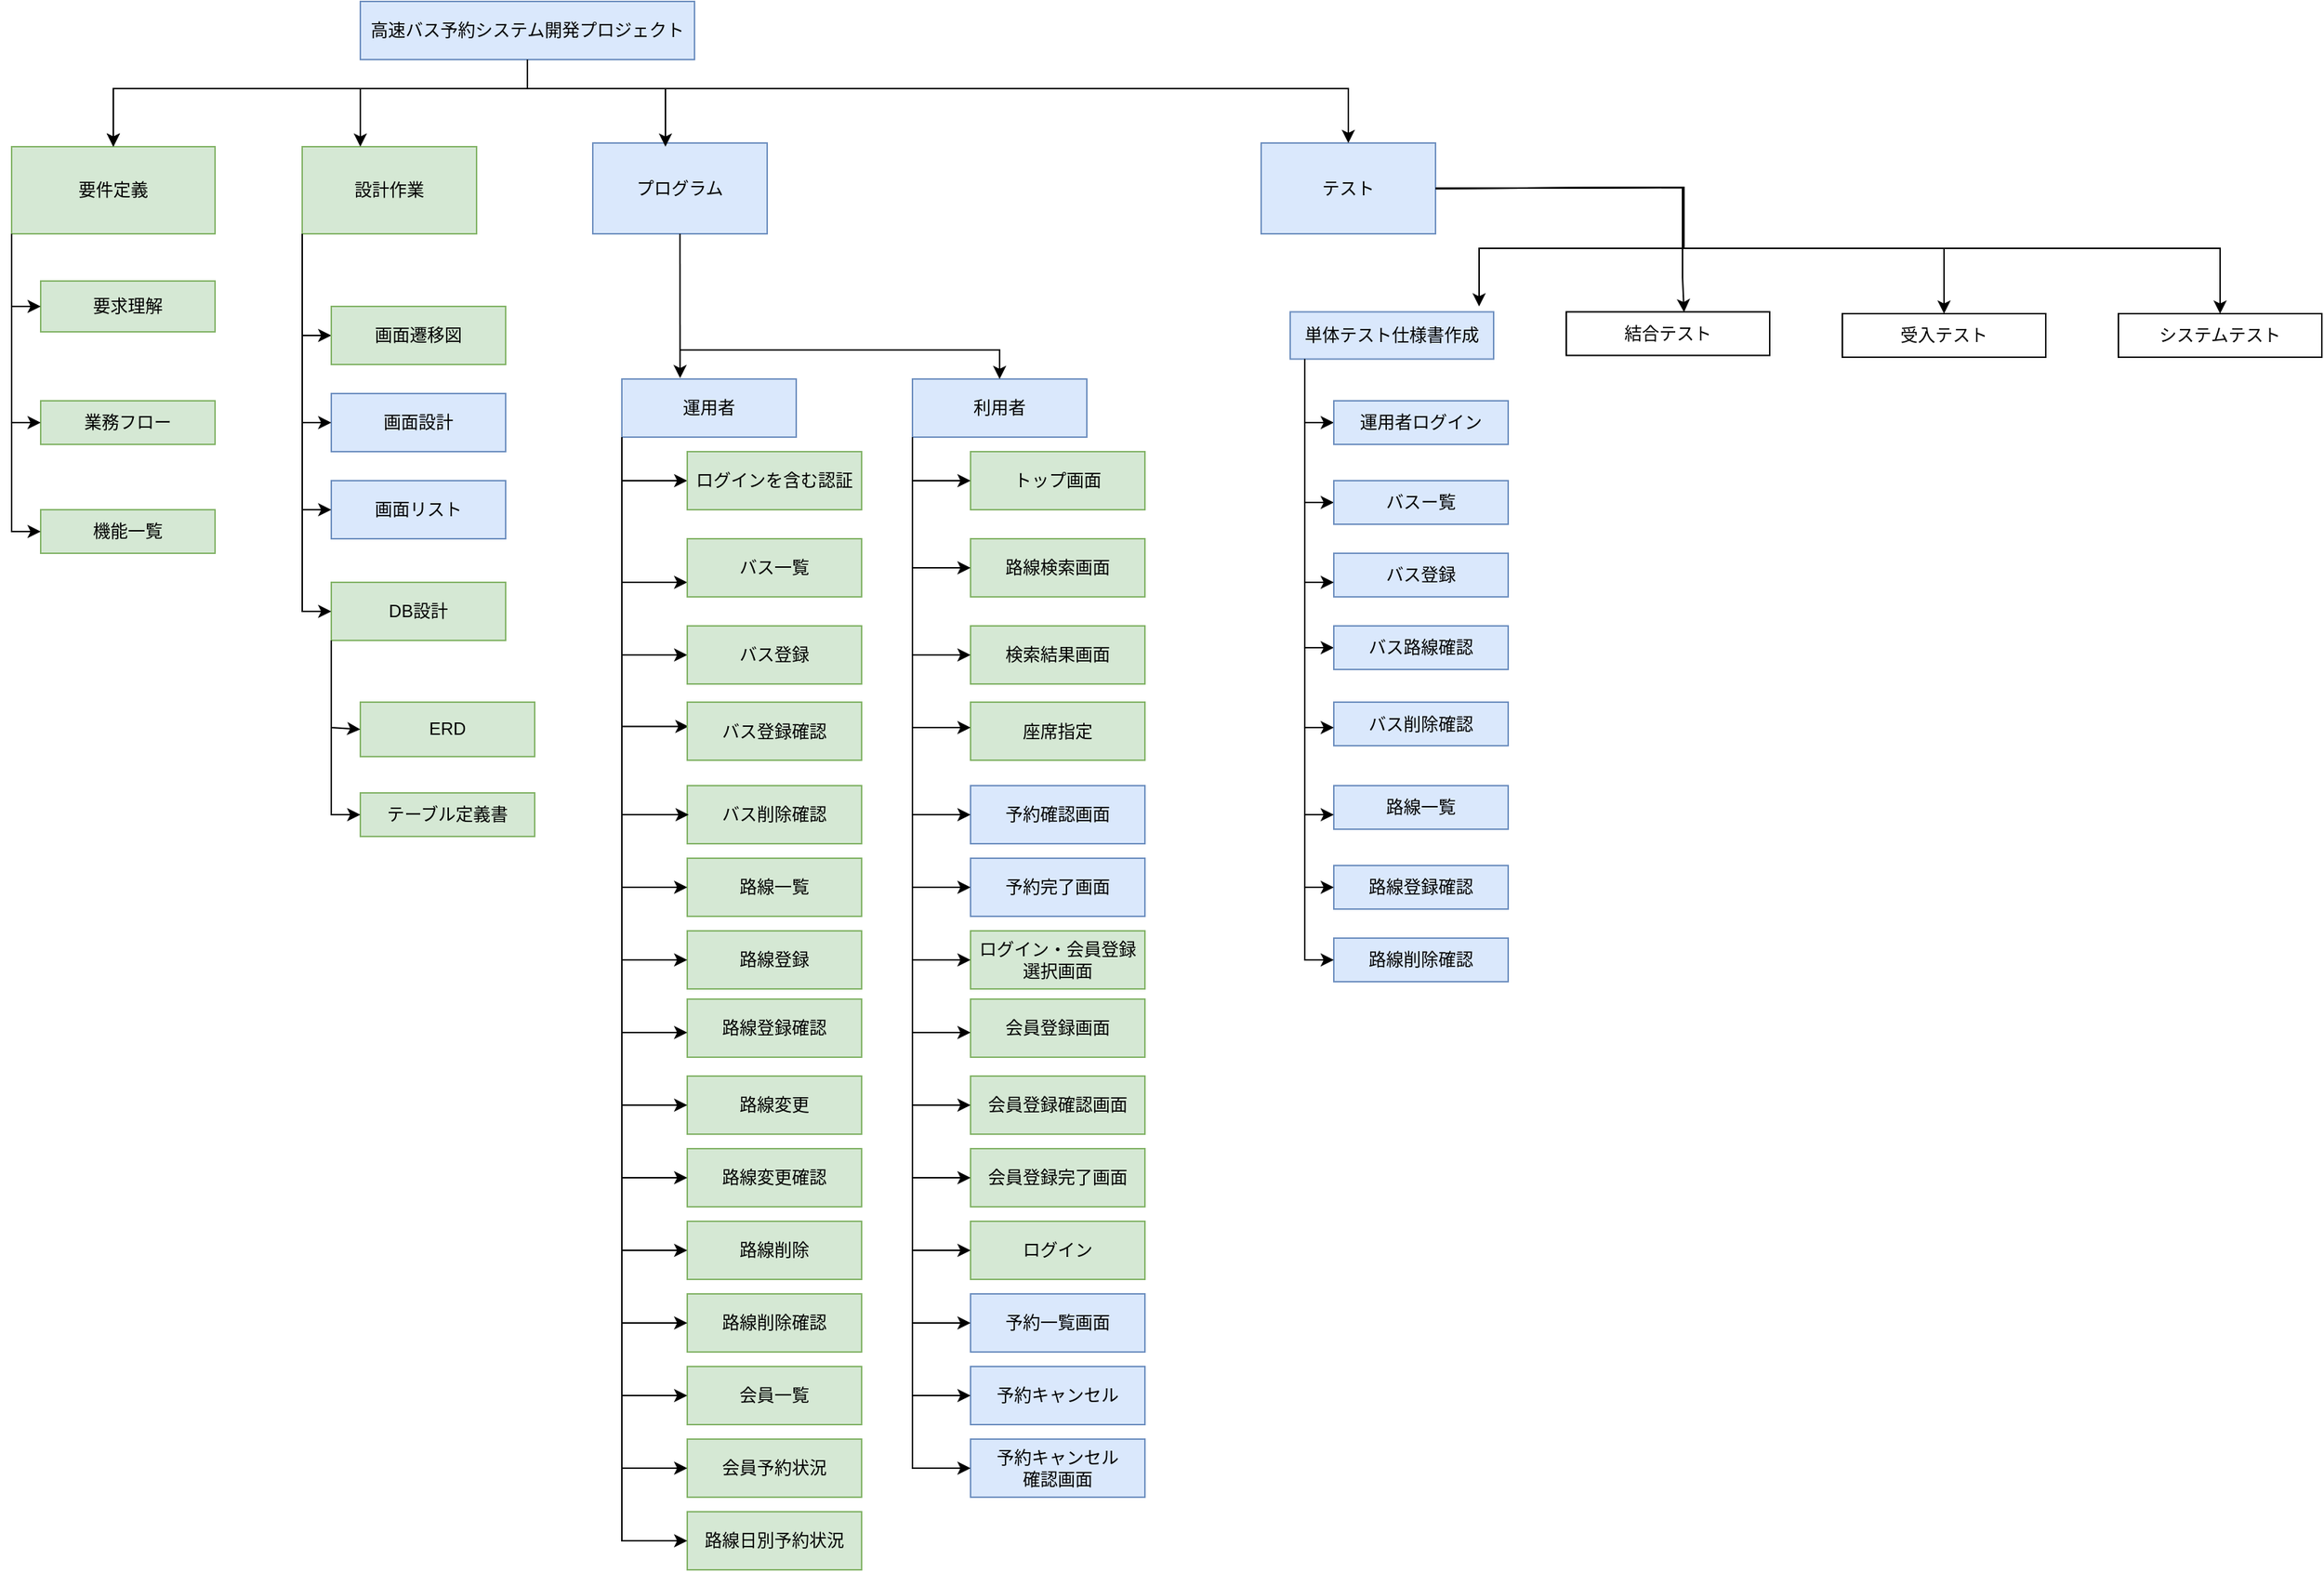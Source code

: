 <mxfile version="20.3.0" type="device"><diagram id="prtHgNgQTEPvFCAcTncT" name="Page-1"><mxGraphModel dx="1018" dy="708" grid="1" gridSize="10" guides="1" tooltips="1" connect="1" arrows="1" fold="1" page="1" pageScale="1" pageWidth="1169" pageHeight="1654" math="0" shadow="0"><root><mxCell id="0"/><mxCell id="1" parent="0"/><mxCell id="2YZ6IijjVbYAgXZymC9r-2" value="高速バス予約システム開発プロジェクト" style="rounded=0;whiteSpace=wrap;html=1;fillColor=#dae8fc;strokeColor=#6c8ebf;" parent="1" vertex="1"><mxGeometry x="300" y="140" width="230" height="40" as="geometry"/></mxCell><mxCell id="2YZ6IijjVbYAgXZymC9r-4" value="要件定義&lt;br&gt;" style="rounded=0;whiteSpace=wrap;html=1;fillColor=#d5e8d4;strokeColor=#82b366;" parent="1" vertex="1"><mxGeometry x="60" y="240" width="140" height="60" as="geometry"/></mxCell><mxCell id="PONjKPKT1WQ02OCwqunE-102" style="edgeStyle=orthogonalEdgeStyle;rounded=0;orthogonalLoop=1;jettySize=auto;html=1;exitX=0;exitY=1;exitDx=0;exitDy=0;entryX=0;entryY=0.5;entryDx=0;entryDy=0;" parent="1" source="2YZ6IijjVbYAgXZymC9r-5" target="OT1QdNYtgGuG-CiTb3LI-2" edge="1"><mxGeometry relative="1" as="geometry"><mxPoint x="259.857" y="370" as="targetPoint"/></mxGeometry></mxCell><mxCell id="2YZ6IijjVbYAgXZymC9r-5" value="設計作業" style="rounded=0;whiteSpace=wrap;html=1;fillColor=#d5e8d4;strokeColor=#82b366;" parent="1" vertex="1"><mxGeometry x="260" y="240" width="120" height="60" as="geometry"/></mxCell><mxCell id="2YZ6IijjVbYAgXZymC9r-6" value="テスト" style="rounded=0;whiteSpace=wrap;html=1;fillColor=#dae8fc;strokeColor=#6c8ebf;" parent="1" vertex="1"><mxGeometry x="920" y="237.5" width="120" height="62.5" as="geometry"/></mxCell><mxCell id="2YZ6IijjVbYAgXZymC9r-8" value="業務フロー" style="rounded=0;whiteSpace=wrap;html=1;fillColor=#d5e8d4;strokeColor=#82b366;" parent="1" vertex="1"><mxGeometry x="80" y="415" width="120" height="30" as="geometry"/></mxCell><mxCell id="2YZ6IijjVbYAgXZymC9r-9" value="機能一覧" style="rounded=0;whiteSpace=wrap;html=1;fillColor=#d5e8d4;strokeColor=#82b366;" parent="1" vertex="1"><mxGeometry x="80" y="490" width="120" height="30" as="geometry"/></mxCell><mxCell id="2YZ6IijjVbYAgXZymC9r-21" value="DB設計" style="rounded=0;whiteSpace=wrap;html=1;fillColor=#d5e8d4;strokeColor=#82b366;" parent="1" vertex="1"><mxGeometry x="280" y="540" width="120" height="40" as="geometry"/></mxCell><mxCell id="2YZ6IijjVbYAgXZymC9r-22" value="画面設計" style="rounded=0;whiteSpace=wrap;html=1;fillColor=#dae8fc;strokeColor=#6c8ebf;" parent="1" vertex="1"><mxGeometry x="280" y="410" width="120" height="40" as="geometry"/></mxCell><mxCell id="2YZ6IijjVbYAgXZymC9r-23" value="要求理解" style="rounded=0;whiteSpace=wrap;html=1;fillColor=#d5e8d4;strokeColor=#82b366;" parent="1" vertex="1"><mxGeometry x="80" y="332.5" width="120" height="35" as="geometry"/></mxCell><mxCell id="2YZ6IijjVbYAgXZymC9r-40" value="プログラム" style="rounded=0;whiteSpace=wrap;html=1;fillColor=#dae8fc;strokeColor=#6c8ebf;" parent="1" vertex="1"><mxGeometry x="460" y="237.5" width="120" height="62.5" as="geometry"/></mxCell><mxCell id="399WQl0dQXW_KDpSOLv3-3" value="" style="edgeStyle=orthogonalEdgeStyle;rounded=0;orthogonalLoop=1;jettySize=auto;html=1;entryX=0;entryY=0.5;entryDx=0;entryDy=0;" parent="1" source="2YZ6IijjVbYAgXZymC9r-47" target="399WQl0dQXW_KDpSOLv3-2" edge="1"><mxGeometry relative="1" as="geometry"><Array as="points"><mxPoint x="950" y="430"/></Array></mxGeometry></mxCell><mxCell id="399WQl0dQXW_KDpSOLv3-6" value="" style="edgeStyle=orthogonalEdgeStyle;rounded=0;orthogonalLoop=1;jettySize=auto;html=1;" parent="1" source="2YZ6IijjVbYAgXZymC9r-47" target="399WQl0dQXW_KDpSOLv3-5" edge="1"><mxGeometry relative="1" as="geometry"><Array as="points"><mxPoint x="950" y="485"/></Array></mxGeometry></mxCell><mxCell id="2YZ6IijjVbYAgXZymC9r-47" value="単体テスト仕様書作成" style="rounded=0;whiteSpace=wrap;html=1;fillColor=#dae8fc;strokeColor=#6c8ebf;" parent="1" vertex="1"><mxGeometry x="940" y="353.75" width="140" height="32.5" as="geometry"/></mxCell><mxCell id="2YZ6IijjVbYAgXZymC9r-57" value="システムテスト" style="rounded=0;whiteSpace=wrap;html=1;" parent="1" vertex="1"><mxGeometry x="1510" y="355" width="140" height="30" as="geometry"/></mxCell><mxCell id="2YZ6IijjVbYAgXZymC9r-64" value="受入テスト" style="rounded=0;whiteSpace=wrap;html=1;" parent="1" vertex="1"><mxGeometry x="1320" y="355" width="140" height="30" as="geometry"/></mxCell><mxCell id="OT1QdNYtgGuG-CiTb3LI-2" value="画面遷移図" style="rounded=0;whiteSpace=wrap;html=1;fillColor=#d5e8d4;strokeColor=#82b366;" parent="1" vertex="1"><mxGeometry x="280" y="350" width="120" height="40" as="geometry"/></mxCell><mxCell id="OT1QdNYtgGuG-CiTb3LI-13" value="ERD" style="rounded=0;whiteSpace=wrap;html=1;fillColor=#d5e8d4;strokeColor=#82b366;" parent="1" vertex="1"><mxGeometry x="300" y="622.5" width="120" height="37.5" as="geometry"/></mxCell><mxCell id="OT1QdNYtgGuG-CiTb3LI-14" value="テーブル定義書" style="rounded=0;whiteSpace=wrap;html=1;fillColor=#d5e8d4;strokeColor=#82b366;" parent="1" vertex="1"><mxGeometry x="300" y="685" width="120" height="30" as="geometry"/></mxCell><mxCell id="OT1QdNYtgGuG-CiTb3LI-31" value="結合テスト" style="rounded=0;whiteSpace=wrap;html=1;" parent="1" vertex="1"><mxGeometry x="1130" y="353.75" width="140" height="30" as="geometry"/></mxCell><mxCell id="UErRIo9fSoqFas0aDZZx-2" value="画面リスト" style="rounded=0;whiteSpace=wrap;html=1;fillColor=#dae8fc;strokeColor=#6c8ebf;" parent="1" vertex="1"><mxGeometry x="280" y="470" width="120" height="40" as="geometry"/></mxCell><mxCell id="PONjKPKT1WQ02OCwqunE-5" style="edgeStyle=orthogonalEdgeStyle;rounded=0;orthogonalLoop=1;jettySize=auto;html=1;exitX=0;exitY=1;exitDx=0;exitDy=0;entryX=0;entryY=0.5;entryDx=0;entryDy=0;" parent="1" source="UErRIo9fSoqFas0aDZZx-5" target="PONjKPKT1WQ02OCwqunE-1" edge="1"><mxGeometry relative="1" as="geometry"><mxPoint x="480" y="470" as="targetPoint"/><Array as="points"><mxPoint x="480" y="470"/></Array></mxGeometry></mxCell><mxCell id="PONjKPKT1WQ02OCwqunE-7" style="edgeStyle=orthogonalEdgeStyle;rounded=0;orthogonalLoop=1;jettySize=auto;html=1;exitX=0;exitY=1;exitDx=0;exitDy=0;entryX=0;entryY=0.75;entryDx=0;entryDy=0;" parent="1" source="UErRIo9fSoqFas0aDZZx-5" target="PONjKPKT1WQ02OCwqunE-4" edge="1"><mxGeometry relative="1" as="geometry"><mxPoint x="500" y="540" as="targetPoint"/><Array as="points"><mxPoint x="480" y="540"/><mxPoint x="520" y="540"/></Array></mxGeometry></mxCell><mxCell id="PONjKPKT1WQ02OCwqunE-18" style="edgeStyle=orthogonalEdgeStyle;rounded=0;orthogonalLoop=1;jettySize=auto;html=1;exitX=0;exitY=1;exitDx=0;exitDy=0;entryX=0;entryY=0.5;entryDx=0;entryDy=0;" parent="1" source="UErRIo9fSoqFas0aDZZx-5" target="PONjKPKT1WQ02OCwqunE-10" edge="1"><mxGeometry relative="1" as="geometry"><mxPoint x="520" y="590" as="targetPoint"/><Array as="points"><mxPoint x="480" y="590"/></Array></mxGeometry></mxCell><mxCell id="PONjKPKT1WQ02OCwqunE-19" style="edgeStyle=orthogonalEdgeStyle;rounded=0;orthogonalLoop=1;jettySize=auto;html=1;exitX=0;exitY=1;exitDx=0;exitDy=0;entryX=0.007;entryY=0.42;entryDx=0;entryDy=0;entryPerimeter=0;" parent="1" source="UErRIo9fSoqFas0aDZZx-5" target="PONjKPKT1WQ02OCwqunE-14" edge="1"><mxGeometry relative="1" as="geometry"><mxPoint x="520" y="640" as="targetPoint"/><Array as="points"><mxPoint x="480" y="639"/></Array></mxGeometry></mxCell><mxCell id="UErRIo9fSoqFas0aDZZx-5" value="運用者" style="rounded=0;whiteSpace=wrap;html=1;fillColor=#dae8fc;strokeColor=#6c8ebf;" parent="1" vertex="1"><mxGeometry x="480" y="400" width="120" height="40" as="geometry"/></mxCell><mxCell id="PONjKPKT1WQ02OCwqunE-1" value="ログインを含む認証" style="rounded=0;whiteSpace=wrap;html=1;fillColor=#d5e8d4;strokeColor=#82b366;" parent="1" vertex="1"><mxGeometry x="525" y="450" width="120" height="40" as="geometry"/></mxCell><mxCell id="PONjKPKT1WQ02OCwqunE-4" value="バス一覧" style="rounded=0;whiteSpace=wrap;html=1;fillColor=#d5e8d4;strokeColor=#82b366;" parent="1" vertex="1"><mxGeometry x="525" y="510" width="120" height="40" as="geometry"/></mxCell><mxCell id="PONjKPKT1WQ02OCwqunE-10" value="バス登録" style="rounded=0;whiteSpace=wrap;html=1;fillColor=#d5e8d4;strokeColor=#82b366;" parent="1" vertex="1"><mxGeometry x="525" y="570" width="120" height="40" as="geometry"/></mxCell><mxCell id="PONjKPKT1WQ02OCwqunE-14" value="バス登録確認" style="rounded=0;whiteSpace=wrap;html=1;fillColor=#d5e8d4;strokeColor=#82b366;" parent="1" vertex="1"><mxGeometry x="525" y="622.5" width="120" height="40" as="geometry"/></mxCell><mxCell id="PONjKPKT1WQ02OCwqunE-16" value="バス削除確認" style="rounded=0;whiteSpace=wrap;html=1;fillColor=#d5e8d4;strokeColor=#82b366;" parent="1" vertex="1"><mxGeometry x="525" y="680" width="120" height="40" as="geometry"/></mxCell><mxCell id="PONjKPKT1WQ02OCwqunE-17" value="路線一覧" style="rounded=0;whiteSpace=wrap;html=1;fillColor=#d5e8d4;strokeColor=#82b366;" parent="1" vertex="1"><mxGeometry x="525" y="730" width="120" height="40" as="geometry"/></mxCell><mxCell id="PONjKPKT1WQ02OCwqunE-21" value="路線登録" style="rounded=0;whiteSpace=wrap;html=1;fillColor=#d5e8d4;strokeColor=#82b366;" parent="1" vertex="1"><mxGeometry x="525" y="780" width="120" height="40" as="geometry"/></mxCell><mxCell id="PONjKPKT1WQ02OCwqunE-22" value="路線登録確認" style="rounded=0;whiteSpace=wrap;html=1;fillColor=#d5e8d4;strokeColor=#82b366;" parent="1" vertex="1"><mxGeometry x="525" y="827" width="120" height="40" as="geometry"/></mxCell><mxCell id="PONjKPKT1WQ02OCwqunE-23" value="路線変更" style="rounded=0;whiteSpace=wrap;html=1;fillColor=#d5e8d4;strokeColor=#82b366;" parent="1" vertex="1"><mxGeometry x="525" y="880" width="120" height="40" as="geometry"/></mxCell><mxCell id="PONjKPKT1WQ02OCwqunE-24" value="路線変更確認" style="rounded=0;whiteSpace=wrap;html=1;fillColor=#d5e8d4;strokeColor=#82b366;" parent="1" vertex="1"><mxGeometry x="525" y="930" width="120" height="40" as="geometry"/></mxCell><mxCell id="PONjKPKT1WQ02OCwqunE-25" value="路線削除" style="rounded=0;whiteSpace=wrap;html=1;fillColor=#d5e8d4;strokeColor=#82b366;" parent="1" vertex="1"><mxGeometry x="525" y="980" width="120" height="40" as="geometry"/></mxCell><mxCell id="PONjKPKT1WQ02OCwqunE-26" value="路線削除確認" style="rounded=0;whiteSpace=wrap;html=1;fillColor=#d5e8d4;strokeColor=#82b366;" parent="1" vertex="1"><mxGeometry x="525" y="1030" width="120" height="40" as="geometry"/></mxCell><mxCell id="PONjKPKT1WQ02OCwqunE-28" value="会員一覧" style="rounded=0;whiteSpace=wrap;html=1;fillColor=#d5e8d4;strokeColor=#82b366;" parent="1" vertex="1"><mxGeometry x="525" y="1080" width="120" height="40" as="geometry"/></mxCell><mxCell id="PONjKPKT1WQ02OCwqunE-29" value="会員予約状況" style="rounded=0;whiteSpace=wrap;html=1;fillColor=#d5e8d4;strokeColor=#82b366;" parent="1" vertex="1"><mxGeometry x="525" y="1130" width="120" height="40" as="geometry"/></mxCell><mxCell id="PONjKPKT1WQ02OCwqunE-30" value="路線日別予約状況" style="rounded=0;whiteSpace=wrap;html=1;fillColor=#d5e8d4;strokeColor=#82b366;" parent="1" vertex="1"><mxGeometry x="525" y="1180" width="120" height="40" as="geometry"/></mxCell><mxCell id="PONjKPKT1WQ02OCwqunE-33" style="edgeStyle=orthogonalEdgeStyle;rounded=0;orthogonalLoop=1;jettySize=auto;html=1;exitX=0;exitY=1;exitDx=0;exitDy=0;" parent="1" source="UErRIo9fSoqFas0aDZZx-5" edge="1"><mxGeometry relative="1" as="geometry"><mxPoint x="526" y="700" as="targetPoint"/><mxPoint x="480" y="435" as="sourcePoint"/><Array as="points"><mxPoint x="480" y="700"/><mxPoint x="526" y="700"/></Array></mxGeometry></mxCell><mxCell id="PONjKPKT1WQ02OCwqunE-34" style="edgeStyle=orthogonalEdgeStyle;rounded=0;orthogonalLoop=1;jettySize=auto;html=1;exitX=0;exitY=1;exitDx=0;exitDy=0;entryX=0;entryY=0.5;entryDx=0;entryDy=0;" parent="1" source="UErRIo9fSoqFas0aDZZx-5" target="PONjKPKT1WQ02OCwqunE-17" edge="1"><mxGeometry relative="1" as="geometry"><mxPoint x="520" y="750" as="targetPoint"/><mxPoint x="480" y="435" as="sourcePoint"/><Array as="points"><mxPoint x="480" y="750"/></Array></mxGeometry></mxCell><mxCell id="PONjKPKT1WQ02OCwqunE-35" style="edgeStyle=orthogonalEdgeStyle;rounded=0;orthogonalLoop=1;jettySize=auto;html=1;exitX=0;exitY=1;exitDx=0;exitDy=0;" parent="1" source="UErRIo9fSoqFas0aDZZx-5" edge="1"><mxGeometry relative="1" as="geometry"><mxPoint x="525" y="800" as="targetPoint"/><mxPoint x="480" y="435.0" as="sourcePoint"/><Array as="points"><mxPoint x="480" y="800"/><mxPoint x="525" y="800"/></Array></mxGeometry></mxCell><mxCell id="PONjKPKT1WQ02OCwqunE-36" style="edgeStyle=orthogonalEdgeStyle;rounded=0;orthogonalLoop=1;jettySize=auto;html=1;exitX=0;exitY=1;exitDx=0;exitDy=0;" parent="1" source="UErRIo9fSoqFas0aDZZx-5" edge="1"><mxGeometry relative="1" as="geometry"><mxPoint x="525" y="850" as="targetPoint"/><mxPoint x="480" y="435.0" as="sourcePoint"/><Array as="points"><mxPoint x="480" y="850"/><mxPoint x="525" y="850"/></Array></mxGeometry></mxCell><mxCell id="PONjKPKT1WQ02OCwqunE-37" style="edgeStyle=orthogonalEdgeStyle;rounded=0;orthogonalLoop=1;jettySize=auto;html=1;exitX=0;exitY=1;exitDx=0;exitDy=0;entryX=0;entryY=0.5;entryDx=0;entryDy=0;" parent="1" source="UErRIo9fSoqFas0aDZZx-5" target="PONjKPKT1WQ02OCwqunE-23" edge="1"><mxGeometry relative="1" as="geometry"><mxPoint x="525.0" y="850" as="targetPoint"/><mxPoint x="480" y="435.0" as="sourcePoint"/><Array as="points"><mxPoint x="480" y="900"/></Array></mxGeometry></mxCell><mxCell id="PONjKPKT1WQ02OCwqunE-38" style="edgeStyle=orthogonalEdgeStyle;rounded=0;orthogonalLoop=1;jettySize=auto;html=1;exitX=0;exitY=1;exitDx=0;exitDy=0;" parent="1" source="UErRIo9fSoqFas0aDZZx-5" edge="1"><mxGeometry relative="1" as="geometry"><mxPoint x="525" y="950" as="targetPoint"/><mxPoint x="480" y="435.0" as="sourcePoint"/><Array as="points"><mxPoint x="480" y="950"/><mxPoint x="525" y="950"/></Array></mxGeometry></mxCell><mxCell id="PONjKPKT1WQ02OCwqunE-44" style="edgeStyle=orthogonalEdgeStyle;rounded=0;orthogonalLoop=1;jettySize=auto;html=1;exitX=0;exitY=1;exitDx=0;exitDy=0;" parent="1" source="UErRIo9fSoqFas0aDZZx-5" edge="1"><mxGeometry relative="1" as="geometry"><mxPoint x="525" y="1000" as="targetPoint"/><mxPoint x="480" y="435" as="sourcePoint"/><Array as="points"><mxPoint x="480" y="1000"/><mxPoint x="525" y="1000"/></Array></mxGeometry></mxCell><mxCell id="PONjKPKT1WQ02OCwqunE-45" style="edgeStyle=orthogonalEdgeStyle;rounded=0;orthogonalLoop=1;jettySize=auto;html=1;exitX=0;exitY=1;exitDx=0;exitDy=0;entryX=0;entryY=0.5;entryDx=0;entryDy=0;" parent="1" source="UErRIo9fSoqFas0aDZZx-5" target="PONjKPKT1WQ02OCwqunE-26" edge="1"><mxGeometry relative="1" as="geometry"><mxPoint x="525" y="1000" as="targetPoint"/><mxPoint x="480" y="435" as="sourcePoint"/><Array as="points"><mxPoint x="480" y="1050"/></Array></mxGeometry></mxCell><mxCell id="PONjKPKT1WQ02OCwqunE-46" style="edgeStyle=orthogonalEdgeStyle;rounded=0;orthogonalLoop=1;jettySize=auto;html=1;exitX=0;exitY=1;exitDx=0;exitDy=0;" parent="1" source="UErRIo9fSoqFas0aDZZx-5" target="PONjKPKT1WQ02OCwqunE-28" edge="1"><mxGeometry relative="1" as="geometry"><mxPoint x="520" y="1100" as="targetPoint"/><mxPoint x="480" y="435" as="sourcePoint"/><Array as="points"><mxPoint x="480" y="1100"/></Array></mxGeometry></mxCell><mxCell id="PONjKPKT1WQ02OCwqunE-48" style="edgeStyle=orthogonalEdgeStyle;rounded=0;orthogonalLoop=1;jettySize=auto;html=1;exitX=0;exitY=1;exitDx=0;exitDy=0;entryX=0;entryY=0.5;entryDx=0;entryDy=0;" parent="1" source="UErRIo9fSoqFas0aDZZx-5" target="PONjKPKT1WQ02OCwqunE-29" edge="1"><mxGeometry relative="1" as="geometry"><mxPoint x="525.0" y="1100.034" as="targetPoint"/><mxPoint x="480" y="435.0" as="sourcePoint"/><Array as="points"><mxPoint x="480" y="1150"/></Array></mxGeometry></mxCell><mxCell id="PONjKPKT1WQ02OCwqunE-49" style="edgeStyle=orthogonalEdgeStyle;rounded=0;orthogonalLoop=1;jettySize=auto;html=1;exitX=0;exitY=1;exitDx=0;exitDy=0;entryX=0;entryY=0.5;entryDx=0;entryDy=0;" parent="1" source="UErRIo9fSoqFas0aDZZx-5" target="PONjKPKT1WQ02OCwqunE-30" edge="1"><mxGeometry relative="1" as="geometry"><mxPoint x="525.0" y="1150" as="targetPoint"/><mxPoint x="480" y="435.0" as="sourcePoint"/><Array as="points"><mxPoint x="480" y="1200"/></Array></mxGeometry></mxCell><mxCell id="PONjKPKT1WQ02OCwqunE-52" value="" style="endArrow=classic;html=1;rounded=0;exitX=0.5;exitY=1;exitDx=0;exitDy=0;entryX=0.5;entryY=0;entryDx=0;entryDy=0;" parent="1" source="2YZ6IijjVbYAgXZymC9r-2" target="2YZ6IijjVbYAgXZymC9r-4" edge="1"><mxGeometry width="50" height="50" relative="1" as="geometry"><mxPoint x="440" y="430" as="sourcePoint"/><mxPoint x="130" y="200" as="targetPoint"/><Array as="points"><mxPoint x="415" y="200"/><mxPoint x="130" y="200"/></Array></mxGeometry></mxCell><mxCell id="PONjKPKT1WQ02OCwqunE-54" value="" style="endArrow=classic;html=1;rounded=0;exitX=0.5;exitY=1;exitDx=0;exitDy=0;entryX=0.5;entryY=0;entryDx=0;entryDy=0;" parent="1" source="2YZ6IijjVbYAgXZymC9r-2" target="2YZ6IijjVbYAgXZymC9r-4" edge="1"><mxGeometry width="50" height="50" relative="1" as="geometry"><mxPoint x="415" y="180" as="sourcePoint"/><mxPoint x="130" y="240" as="targetPoint"/><Array as="points"><mxPoint x="415" y="200"/><mxPoint x="130" y="200"/><mxPoint x="130" y="220"/></Array></mxGeometry></mxCell><mxCell id="PONjKPKT1WQ02OCwqunE-57" value="" style="endArrow=classic;html=1;rounded=0;exitX=0.5;exitY=1;exitDx=0;exitDy=0;" parent="1" source="2YZ6IijjVbYAgXZymC9r-2" edge="1"><mxGeometry width="50" height="50" relative="1" as="geometry"><mxPoint x="415" y="180" as="sourcePoint"/><mxPoint x="300" y="240" as="targetPoint"/><Array as="points"><mxPoint x="415" y="200"/><mxPoint x="300" y="200"/><mxPoint x="300" y="240"/></Array></mxGeometry></mxCell><mxCell id="PONjKPKT1WQ02OCwqunE-58" value="" style="endArrow=classic;html=1;rounded=0;exitX=0.5;exitY=1;exitDx=0;exitDy=0;" parent="1" source="2YZ6IijjVbYAgXZymC9r-2" edge="1"><mxGeometry width="50" height="50" relative="1" as="geometry"><mxPoint x="415" y="180" as="sourcePoint"/><mxPoint x="510" y="240" as="targetPoint"/><Array as="points"><mxPoint x="415" y="200"/><mxPoint x="510" y="200"/><mxPoint x="510" y="220"/><mxPoint x="510" y="240"/></Array></mxGeometry></mxCell><mxCell id="PONjKPKT1WQ02OCwqunE-59" value="利用者" style="rounded=0;whiteSpace=wrap;html=1;fillColor=#dae8fc;strokeColor=#6c8ebf;" parent="1" vertex="1"><mxGeometry x="680" y="400" width="120" height="40" as="geometry"/></mxCell><mxCell id="PONjKPKT1WQ02OCwqunE-63" value="" style="endArrow=classic;html=1;rounded=0;exitX=0.5;exitY=1;exitDx=0;exitDy=0;entryX=0.5;entryY=0;entryDx=0;entryDy=0;" parent="1" source="2YZ6IijjVbYAgXZymC9r-2" target="2YZ6IijjVbYAgXZymC9r-6" edge="1"><mxGeometry width="50" height="50" relative="1" as="geometry"><mxPoint x="415" y="180" as="sourcePoint"/><mxPoint x="510" y="240" as="targetPoint"/><Array as="points"><mxPoint x="415" y="200"/><mxPoint x="510" y="200"/><mxPoint x="980" y="200"/><mxPoint x="980" y="220"/></Array></mxGeometry></mxCell><mxCell id="PONjKPKT1WQ02OCwqunE-64" value="" style="endArrow=classic;html=1;rounded=0;exitX=0.5;exitY=1;exitDx=0;exitDy=0;entryX=0.334;entryY=-0.015;entryDx=0;entryDy=0;entryPerimeter=0;" parent="1" source="2YZ6IijjVbYAgXZymC9r-40" target="UErRIo9fSoqFas0aDZZx-5" edge="1"><mxGeometry width="50" height="50" relative="1" as="geometry"><mxPoint x="640" y="410" as="sourcePoint"/><mxPoint x="690" y="360" as="targetPoint"/></mxGeometry></mxCell><mxCell id="PONjKPKT1WQ02OCwqunE-65" value="" style="endArrow=classic;html=1;rounded=0;entryX=0.5;entryY=0;entryDx=0;entryDy=0;" parent="1" target="PONjKPKT1WQ02OCwqunE-59" edge="1"><mxGeometry width="50" height="50" relative="1" as="geometry"><mxPoint x="520" y="380" as="sourcePoint"/><mxPoint x="740" y="380" as="targetPoint"/><Array as="points"><mxPoint x="740" y="380"/></Array></mxGeometry></mxCell><mxCell id="PONjKPKT1WQ02OCwqunE-66" value="トップ画面" style="rounded=0;whiteSpace=wrap;html=1;" parent="1" vertex="1"><mxGeometry x="720" y="450" width="120" height="40" as="geometry"/></mxCell><mxCell id="PONjKPKT1WQ02OCwqunE-67" value="トップ画面" style="rounded=0;whiteSpace=wrap;html=1;fillColor=#d5e8d4;strokeColor=#82b366;" parent="1" vertex="1"><mxGeometry x="720" y="450" width="120" height="40" as="geometry"/></mxCell><mxCell id="PONjKPKT1WQ02OCwqunE-68" value="路線検索画面" style="rounded=0;whiteSpace=wrap;html=1;fillColor=#d5e8d4;strokeColor=#82b366;" parent="1" vertex="1"><mxGeometry x="720" y="510" width="120" height="40" as="geometry"/></mxCell><mxCell id="PONjKPKT1WQ02OCwqunE-69" value="検索結果画面" style="rounded=0;whiteSpace=wrap;html=1;fillColor=#d5e8d4;strokeColor=#82b366;" parent="1" vertex="1"><mxGeometry x="720" y="570" width="120" height="40" as="geometry"/></mxCell><mxCell id="PONjKPKT1WQ02OCwqunE-70" value="座席指定" style="rounded=0;whiteSpace=wrap;html=1;fillColor=#d5e8d4;strokeColor=#82b366;" parent="1" vertex="1"><mxGeometry x="720" y="622.5" width="120" height="40" as="geometry"/></mxCell><mxCell id="PONjKPKT1WQ02OCwqunE-71" value="予約確認画面" style="rounded=0;whiteSpace=wrap;html=1;fillColor=#dae8fc;strokeColor=#6c8ebf;" parent="1" vertex="1"><mxGeometry x="720" y="680" width="120" height="40" as="geometry"/></mxCell><mxCell id="PONjKPKT1WQ02OCwqunE-72" value="予約完了画面" style="rounded=0;whiteSpace=wrap;html=1;fillColor=#dae8fc;strokeColor=#6c8ebf;" parent="1" vertex="1"><mxGeometry x="720" y="730" width="120" height="40" as="geometry"/></mxCell><mxCell id="PONjKPKT1WQ02OCwqunE-75" value="ログイン・会員登録選択画面" style="rounded=0;whiteSpace=wrap;html=1;fillColor=#d5e8d4;strokeColor=#82b366;" parent="1" vertex="1"><mxGeometry x="720" y="780" width="120" height="40" as="geometry"/></mxCell><mxCell id="PONjKPKT1WQ02OCwqunE-76" value="会員登録画面" style="rounded=0;whiteSpace=wrap;html=1;fillColor=#d5e8d4;strokeColor=#82b366;" parent="1" vertex="1"><mxGeometry x="720" y="827" width="120" height="40" as="geometry"/></mxCell><mxCell id="PONjKPKT1WQ02OCwqunE-77" value="会員登録確認画面" style="rounded=0;whiteSpace=wrap;html=1;fillColor=#d5e8d4;strokeColor=#82b366;" parent="1" vertex="1"><mxGeometry x="720" y="880" width="120" height="40" as="geometry"/></mxCell><mxCell id="PONjKPKT1WQ02OCwqunE-78" value="会員登録完了画面" style="rounded=0;whiteSpace=wrap;html=1;fillColor=#d5e8d4;strokeColor=#82b366;" parent="1" vertex="1"><mxGeometry x="720" y="930" width="120" height="40" as="geometry"/></mxCell><mxCell id="PONjKPKT1WQ02OCwqunE-79" value="ログイン" style="rounded=0;whiteSpace=wrap;html=1;fillColor=#d5e8d4;strokeColor=#82b366;" parent="1" vertex="1"><mxGeometry x="720" y="980" width="120" height="40" as="geometry"/></mxCell><mxCell id="PONjKPKT1WQ02OCwqunE-80" value="予約一覧画面" style="rounded=0;whiteSpace=wrap;html=1;fillColor=#dae8fc;strokeColor=#6c8ebf;" parent="1" vertex="1"><mxGeometry x="720" y="1030" width="120" height="40" as="geometry"/></mxCell><mxCell id="PONjKPKT1WQ02OCwqunE-81" value="予約キャンセル" style="rounded=0;whiteSpace=wrap;html=1;fillColor=#dae8fc;strokeColor=#6c8ebf;" parent="1" vertex="1"><mxGeometry x="720" y="1080" width="120" height="40" as="geometry"/></mxCell><mxCell id="PONjKPKT1WQ02OCwqunE-82" value="予約キャンセル&lt;br&gt;確認画面" style="rounded=0;whiteSpace=wrap;html=1;fillColor=#dae8fc;strokeColor=#6c8ebf;" parent="1" vertex="1"><mxGeometry x="720" y="1130" width="120" height="40" as="geometry"/></mxCell><mxCell id="PONjKPKT1WQ02OCwqunE-83" value="" style="endArrow=classic;html=1;rounded=0;exitX=0;exitY=1;exitDx=0;exitDy=0;entryX=0;entryY=0.5;entryDx=0;entryDy=0;" parent="1" source="PONjKPKT1WQ02OCwqunE-59" target="PONjKPKT1WQ02OCwqunE-67" edge="1"><mxGeometry width="50" height="50" relative="1" as="geometry"><mxPoint x="630" y="600" as="sourcePoint"/><mxPoint x="700" y="480" as="targetPoint"/><Array as="points"><mxPoint x="680" y="470"/></Array></mxGeometry></mxCell><mxCell id="PONjKPKT1WQ02OCwqunE-84" value="" style="endArrow=classic;html=1;rounded=0;exitX=0;exitY=1;exitDx=0;exitDy=0;entryX=0;entryY=0.5;entryDx=0;entryDy=0;" parent="1" source="PONjKPKT1WQ02OCwqunE-59" target="PONjKPKT1WQ02OCwqunE-68" edge="1"><mxGeometry width="50" height="50" relative="1" as="geometry"><mxPoint x="680" y="440" as="sourcePoint"/><mxPoint x="710" y="530" as="targetPoint"/><Array as="points"><mxPoint x="680" y="470"/><mxPoint x="680" y="530"/></Array></mxGeometry></mxCell><mxCell id="PONjKPKT1WQ02OCwqunE-86" value="" style="endArrow=classic;html=1;rounded=0;exitX=0;exitY=1;exitDx=0;exitDy=0;entryX=0;entryY=0.5;entryDx=0;entryDy=0;" parent="1" source="PONjKPKT1WQ02OCwqunE-59" target="PONjKPKT1WQ02OCwqunE-69" edge="1"><mxGeometry width="50" height="50" relative="1" as="geometry"><mxPoint x="680" y="440" as="sourcePoint"/><mxPoint x="720" y="530" as="targetPoint"/><Array as="points"><mxPoint x="680" y="470"/><mxPoint x="680" y="530"/><mxPoint x="680" y="590"/></Array></mxGeometry></mxCell><mxCell id="PONjKPKT1WQ02OCwqunE-87" value="" style="endArrow=classic;html=1;rounded=0;exitX=0;exitY=1;exitDx=0;exitDy=0;" parent="1" source="PONjKPKT1WQ02OCwqunE-59" edge="1"><mxGeometry width="50" height="50" relative="1" as="geometry"><mxPoint x="680" y="440" as="sourcePoint"/><mxPoint x="720" y="640" as="targetPoint"/><Array as="points"><mxPoint x="680" y="470"/><mxPoint x="680" y="530"/><mxPoint x="680" y="640"/></Array></mxGeometry></mxCell><mxCell id="PONjKPKT1WQ02OCwqunE-88" value="" style="endArrow=classic;html=1;rounded=0;exitX=0;exitY=1;exitDx=0;exitDy=0;entryX=0;entryY=0.5;entryDx=0;entryDy=0;" parent="1" source="PONjKPKT1WQ02OCwqunE-59" target="PONjKPKT1WQ02OCwqunE-71" edge="1"><mxGeometry width="50" height="50" relative="1" as="geometry"><mxPoint x="680" y="440" as="sourcePoint"/><mxPoint x="720" y="640" as="targetPoint"/><Array as="points"><mxPoint x="680" y="470"/><mxPoint x="680" y="530"/><mxPoint x="680" y="640"/><mxPoint x="680" y="700"/></Array></mxGeometry></mxCell><mxCell id="PONjKPKT1WQ02OCwqunE-89" value="" style="endArrow=classic;html=1;rounded=0;exitX=0;exitY=1;exitDx=0;exitDy=0;entryX=0;entryY=0.5;entryDx=0;entryDy=0;" parent="1" source="PONjKPKT1WQ02OCwqunE-59" target="PONjKPKT1WQ02OCwqunE-72" edge="1"><mxGeometry width="50" height="50" relative="1" as="geometry"><mxPoint x="680" y="440" as="sourcePoint"/><mxPoint x="720" y="700" as="targetPoint"/><Array as="points"><mxPoint x="680" y="470"/><mxPoint x="680" y="530"/><mxPoint x="680" y="640"/><mxPoint x="680" y="700"/><mxPoint x="680" y="750"/></Array></mxGeometry></mxCell><mxCell id="PONjKPKT1WQ02OCwqunE-90" value="" style="endArrow=classic;html=1;rounded=0;exitX=0;exitY=1;exitDx=0;exitDy=0;entryX=0;entryY=0.5;entryDx=0;entryDy=0;" parent="1" source="PONjKPKT1WQ02OCwqunE-59" target="PONjKPKT1WQ02OCwqunE-75" edge="1"><mxGeometry width="50" height="50" relative="1" as="geometry"><mxPoint x="680" y="440" as="sourcePoint"/><mxPoint x="720" y="750" as="targetPoint"/><Array as="points"><mxPoint x="680" y="470"/><mxPoint x="680" y="530"/><mxPoint x="680" y="640"/><mxPoint x="680" y="700"/><mxPoint x="680" y="800"/></Array></mxGeometry></mxCell><mxCell id="PONjKPKT1WQ02OCwqunE-91" value="" style="endArrow=classic;html=1;rounded=0;exitX=0;exitY=1;exitDx=0;exitDy=0;" parent="1" source="PONjKPKT1WQ02OCwqunE-59" edge="1"><mxGeometry width="50" height="50" relative="1" as="geometry"><mxPoint x="680" y="440" as="sourcePoint"/><mxPoint x="720" y="850" as="targetPoint"/><Array as="points"><mxPoint x="680" y="470"/><mxPoint x="680" y="530"/><mxPoint x="680" y="640"/><mxPoint x="680" y="700"/><mxPoint x="680" y="850"/></Array></mxGeometry></mxCell><mxCell id="PONjKPKT1WQ02OCwqunE-92" value="" style="endArrow=classic;html=1;rounded=0;exitX=0;exitY=1;exitDx=0;exitDy=0;entryX=0;entryY=0.5;entryDx=0;entryDy=0;" parent="1" source="PONjKPKT1WQ02OCwqunE-59" target="PONjKPKT1WQ02OCwqunE-78" edge="1"><mxGeometry width="50" height="50" relative="1" as="geometry"><mxPoint x="680" y="440" as="sourcePoint"/><mxPoint x="720" y="850" as="targetPoint"/><Array as="points"><mxPoint x="680" y="470"/><mxPoint x="680" y="530"/><mxPoint x="680" y="640"/><mxPoint x="680" y="700"/><mxPoint x="680" y="850"/><mxPoint x="680" y="950"/></Array></mxGeometry></mxCell><mxCell id="PONjKPKT1WQ02OCwqunE-93" value="" style="endArrow=classic;html=1;rounded=0;exitX=0;exitY=1;exitDx=0;exitDy=0;entryX=0;entryY=0.5;entryDx=0;entryDy=0;" parent="1" source="PONjKPKT1WQ02OCwqunE-59" target="PONjKPKT1WQ02OCwqunE-77" edge="1"><mxGeometry width="50" height="50" relative="1" as="geometry"><mxPoint x="680" y="440" as="sourcePoint"/><mxPoint x="720" y="850" as="targetPoint"/><Array as="points"><mxPoint x="680" y="470"/><mxPoint x="680" y="530"/><mxPoint x="680" y="640"/><mxPoint x="680" y="700"/><mxPoint x="680" y="850"/><mxPoint x="680" y="900"/></Array></mxGeometry></mxCell><mxCell id="PONjKPKT1WQ02OCwqunE-95" value="" style="endArrow=classic;html=1;rounded=0;exitX=0;exitY=1;exitDx=0;exitDy=0;entryX=0;entryY=0.5;entryDx=0;entryDy=0;" parent="1" source="PONjKPKT1WQ02OCwqunE-59" target="PONjKPKT1WQ02OCwqunE-79" edge="1"><mxGeometry width="50" height="50" relative="1" as="geometry"><mxPoint x="680" y="440" as="sourcePoint"/><mxPoint x="720" y="950" as="targetPoint"/><Array as="points"><mxPoint x="680" y="470"/><mxPoint x="680" y="530"/><mxPoint x="680" y="640"/><mxPoint x="680" y="700"/><mxPoint x="680" y="850"/><mxPoint x="680" y="1000"/></Array></mxGeometry></mxCell><mxCell id="PONjKPKT1WQ02OCwqunE-96" value="" style="endArrow=classic;html=1;rounded=0;exitX=0;exitY=1;exitDx=0;exitDy=0;" parent="1" source="PONjKPKT1WQ02OCwqunE-59" edge="1"><mxGeometry width="50" height="50" relative="1" as="geometry"><mxPoint x="680" y="440" as="sourcePoint"/><mxPoint x="720" y="1050" as="targetPoint"/><Array as="points"><mxPoint x="680" y="470"/><mxPoint x="680" y="530"/><mxPoint x="680" y="640"/><mxPoint x="680" y="700"/><mxPoint x="680" y="850"/><mxPoint x="680" y="1050"/></Array></mxGeometry></mxCell><mxCell id="PONjKPKT1WQ02OCwqunE-98" value="" style="endArrow=classic;html=1;rounded=0;exitX=0;exitY=1;exitDx=0;exitDy=0;entryX=0;entryY=0.5;entryDx=0;entryDy=0;" parent="1" source="PONjKPKT1WQ02OCwqunE-59" target="PONjKPKT1WQ02OCwqunE-81" edge="1"><mxGeometry width="50" height="50" relative="1" as="geometry"><mxPoint x="680" y="440" as="sourcePoint"/><mxPoint x="720" y="1050" as="targetPoint"/><Array as="points"><mxPoint x="680" y="470"/><mxPoint x="680" y="530"/><mxPoint x="680" y="640"/><mxPoint x="680" y="700"/><mxPoint x="680" y="850"/><mxPoint x="680" y="1100"/></Array></mxGeometry></mxCell><mxCell id="PONjKPKT1WQ02OCwqunE-100" value="" style="endArrow=classic;html=1;rounded=0;exitX=0;exitY=1;exitDx=0;exitDy=0;entryX=0;entryY=0.5;entryDx=0;entryDy=0;" parent="1" source="PONjKPKT1WQ02OCwqunE-59" target="PONjKPKT1WQ02OCwqunE-82" edge="1"><mxGeometry width="50" height="50" relative="1" as="geometry"><mxPoint x="680" y="440" as="sourcePoint"/><mxPoint x="720" y="1150" as="targetPoint"/><Array as="points"><mxPoint x="680" y="470"/><mxPoint x="680" y="530"/><mxPoint x="680" y="640"/><mxPoint x="680" y="700"/><mxPoint x="680" y="850"/><mxPoint x="680" y="1150"/></Array></mxGeometry></mxCell><mxCell id="PONjKPKT1WQ02OCwqunE-103" style="edgeStyle=orthogonalEdgeStyle;rounded=0;orthogonalLoop=1;jettySize=auto;html=1;exitX=0;exitY=1;exitDx=0;exitDy=0;entryX=0;entryY=0.5;entryDx=0;entryDy=0;" parent="1" source="2YZ6IijjVbYAgXZymC9r-5" target="2YZ6IijjVbYAgXZymC9r-22" edge="1"><mxGeometry relative="1" as="geometry"><mxPoint x="259.857" y="370" as="targetPoint"/></mxGeometry></mxCell><mxCell id="PONjKPKT1WQ02OCwqunE-104" style="edgeStyle=orthogonalEdgeStyle;rounded=0;orthogonalLoop=1;jettySize=auto;html=1;exitX=0;exitY=1;exitDx=0;exitDy=0;entryX=0;entryY=0.5;entryDx=0;entryDy=0;" parent="1" source="2YZ6IijjVbYAgXZymC9r-5" target="UErRIo9fSoqFas0aDZZx-2" edge="1"><mxGeometry relative="1" as="geometry"><mxPoint x="259.857" y="370" as="targetPoint"/></mxGeometry></mxCell><mxCell id="PONjKPKT1WQ02OCwqunE-105" style="edgeStyle=orthogonalEdgeStyle;rounded=0;orthogonalLoop=1;jettySize=auto;html=1;exitX=0;exitY=1;exitDx=0;exitDy=0;entryX=0;entryY=0.5;entryDx=0;entryDy=0;" parent="1" source="2YZ6IijjVbYAgXZymC9r-5" target="2YZ6IijjVbYAgXZymC9r-21" edge="1"><mxGeometry relative="1" as="geometry"><mxPoint x="259.857" y="370" as="targetPoint"/></mxGeometry></mxCell><mxCell id="PONjKPKT1WQ02OCwqunE-106" value="" style="endArrow=classic;html=1;rounded=0;entryX=0;entryY=0.5;entryDx=0;entryDy=0;" parent="1" target="OT1QdNYtgGuG-CiTb3LI-13" edge="1"><mxGeometry width="50" height="50" relative="1" as="geometry"><mxPoint x="280" y="580" as="sourcePoint"/><mxPoint x="590" y="690" as="targetPoint"/><Array as="points"><mxPoint x="280" y="640"/></Array></mxGeometry></mxCell><mxCell id="PONjKPKT1WQ02OCwqunE-107" value="" style="endArrow=classic;html=1;rounded=0;exitX=0;exitY=1;exitDx=0;exitDy=0;entryX=0;entryY=0.5;entryDx=0;entryDy=0;" parent="1" source="2YZ6IijjVbYAgXZymC9r-21" target="OT1QdNYtgGuG-CiTb3LI-14" edge="1"><mxGeometry width="50" height="50" relative="1" as="geometry"><mxPoint x="280" y="580" as="sourcePoint"/><mxPoint x="280" y="700" as="targetPoint"/><Array as="points"><mxPoint x="280" y="700"/></Array></mxGeometry></mxCell><mxCell id="PONjKPKT1WQ02OCwqunE-109" value="" style="endArrow=classic;html=1;rounded=0;exitX=0;exitY=1;exitDx=0;exitDy=0;entryX=0;entryY=0.5;entryDx=0;entryDy=0;" parent="1" source="2YZ6IijjVbYAgXZymC9r-4" target="2YZ6IijjVbYAgXZymC9r-23" edge="1"><mxGeometry width="50" height="50" relative="1" as="geometry"><mxPoint x="230" y="410" as="sourcePoint"/><mxPoint x="280" y="360" as="targetPoint"/><Array as="points"><mxPoint x="60" y="350"/></Array></mxGeometry></mxCell><mxCell id="PONjKPKT1WQ02OCwqunE-110" value="" style="endArrow=classic;html=1;rounded=0;exitX=0;exitY=1;exitDx=0;exitDy=0;entryX=0;entryY=0.5;entryDx=0;entryDy=0;" parent="1" source="2YZ6IijjVbYAgXZymC9r-4" target="2YZ6IijjVbYAgXZymC9r-8" edge="1"><mxGeometry width="50" height="50" relative="1" as="geometry"><mxPoint x="60" y="300" as="sourcePoint"/><mxPoint x="80" y="350" as="targetPoint"/><Array as="points"><mxPoint x="60" y="430"/></Array></mxGeometry></mxCell><mxCell id="PONjKPKT1WQ02OCwqunE-111" value="" style="endArrow=classic;html=1;rounded=0;exitX=0;exitY=1;exitDx=0;exitDy=0;entryX=0;entryY=0.5;entryDx=0;entryDy=0;" parent="1" source="2YZ6IijjVbYAgXZymC9r-4" target="2YZ6IijjVbYAgXZymC9r-9" edge="1"><mxGeometry width="50" height="50" relative="1" as="geometry"><mxPoint x="60" y="300" as="sourcePoint"/><mxPoint x="80" y="430" as="targetPoint"/><Array as="points"><mxPoint x="60" y="505"/></Array></mxGeometry></mxCell><mxCell id="PONjKPKT1WQ02OCwqunE-113" value="" style="endArrow=classic;html=1;rounded=0;exitX=1;exitY=0.5;exitDx=0;exitDy=0;entryX=0.579;entryY=0.008;entryDx=0;entryDy=0;entryPerimeter=0;" parent="1" source="2YZ6IijjVbYAgXZymC9r-6" target="OT1QdNYtgGuG-CiTb3LI-31" edge="1"><mxGeometry width="50" height="50" relative="1" as="geometry"><mxPoint x="920" y="300" as="sourcePoint"/><mxPoint x="1220" y="350" as="targetPoint"/><Array as="points"><mxPoint x="1210" y="268"/><mxPoint x="1210" y="330"/></Array></mxGeometry></mxCell><mxCell id="399WQl0dQXW_KDpSOLv3-2" value="運用者ログイン" style="whiteSpace=wrap;html=1;fillColor=#dae8fc;strokeColor=#6c8ebf;rounded=0;" parent="1" vertex="1"><mxGeometry x="970" y="415" width="120" height="30" as="geometry"/></mxCell><mxCell id="399WQl0dQXW_KDpSOLv3-5" value="バスー覧" style="whiteSpace=wrap;html=1;fillColor=#dae8fc;strokeColor=#6c8ebf;rounded=0;" parent="1" vertex="1"><mxGeometry x="970" y="470" width="120" height="30" as="geometry"/></mxCell><mxCell id="FwOG_DeU7e-tRi6ZACZ--1" style="edgeStyle=orthogonalEdgeStyle;rounded=0;orthogonalLoop=1;jettySize=auto;html=1;" parent="1" target="399WQl0dQXW_KDpSOLv3-9" edge="1"><mxGeometry relative="1" as="geometry"><mxPoint x="950" y="540" as="sourcePoint"/><Array as="points"><mxPoint x="950" y="585"/></Array></mxGeometry></mxCell><mxCell id="399WQl0dQXW_KDpSOLv3-8" value="バス登録" style="whiteSpace=wrap;html=1;fillColor=#dae8fc;strokeColor=#6c8ebf;rounded=0;" parent="1" vertex="1"><mxGeometry x="970" y="520" width="120" height="30" as="geometry"/></mxCell><mxCell id="399WQl0dQXW_KDpSOLv3-9" value="バス路線確認" style="whiteSpace=wrap;html=1;fillColor=#dae8fc;strokeColor=#6c8ebf;rounded=0;" parent="1" vertex="1"><mxGeometry x="970" y="570" width="120" height="30" as="geometry"/></mxCell><mxCell id="399WQl0dQXW_KDpSOLv3-10" value="バス削除確認" style="whiteSpace=wrap;html=1;fillColor=#dae8fc;strokeColor=#6c8ebf;rounded=0;" parent="1" vertex="1"><mxGeometry x="970" y="622.5" width="120" height="30" as="geometry"/></mxCell><mxCell id="399WQl0dQXW_KDpSOLv3-11" value="路線一覧" style="whiteSpace=wrap;html=1;fillColor=#dae8fc;strokeColor=#6c8ebf;rounded=0;" parent="1" vertex="1"><mxGeometry x="970" y="680" width="120" height="30" as="geometry"/></mxCell><mxCell id="399WQl0dQXW_KDpSOLv3-12" value="路線登録確認" style="whiteSpace=wrap;html=1;fillColor=#dae8fc;strokeColor=#6c8ebf;rounded=0;" parent="1" vertex="1"><mxGeometry x="970" y="735" width="120" height="30" as="geometry"/></mxCell><mxCell id="399WQl0dQXW_KDpSOLv3-13" value="路線削除確認" style="whiteSpace=wrap;html=1;fillColor=#dae8fc;strokeColor=#6c8ebf;rounded=0;" parent="1" vertex="1"><mxGeometry x="970" y="785" width="120" height="30" as="geometry"/></mxCell><mxCell id="399WQl0dQXW_KDpSOLv3-14" value="" style="edgeStyle=orthogonalEdgeStyle;rounded=0;orthogonalLoop=1;jettySize=auto;html=1;" parent="1" source="2YZ6IijjVbYAgXZymC9r-47" edge="1"><mxGeometry relative="1" as="geometry"><mxPoint x="950.0" y="386.25" as="sourcePoint"/><mxPoint x="970" y="540" as="targetPoint"/><Array as="points"><mxPoint x="950" y="540"/></Array></mxGeometry></mxCell><mxCell id="FwOG_DeU7e-tRi6ZACZ--2" style="edgeStyle=orthogonalEdgeStyle;rounded=0;orthogonalLoop=1;jettySize=auto;html=1;" parent="1" edge="1"><mxGeometry relative="1" as="geometry"><mxPoint x="950" y="540" as="sourcePoint"/><mxPoint x="970" y="640" as="targetPoint"/><Array as="points"><mxPoint x="950" y="640"/></Array></mxGeometry></mxCell><mxCell id="FwOG_DeU7e-tRi6ZACZ--3" style="edgeStyle=orthogonalEdgeStyle;rounded=0;orthogonalLoop=1;jettySize=auto;html=1;" parent="1" edge="1"><mxGeometry relative="1" as="geometry"><mxPoint x="950" y="540" as="sourcePoint"/><mxPoint x="970" y="700" as="targetPoint"/><Array as="points"><mxPoint x="950" y="700"/><mxPoint x="970" y="700"/></Array></mxGeometry></mxCell><mxCell id="FwOG_DeU7e-tRi6ZACZ--4" style="edgeStyle=orthogonalEdgeStyle;rounded=0;orthogonalLoop=1;jettySize=auto;html=1;" parent="1" edge="1"><mxGeometry relative="1" as="geometry"><mxPoint x="950" y="540" as="sourcePoint"/><mxPoint x="970" y="750" as="targetPoint"/><Array as="points"><mxPoint x="950" y="750"/><mxPoint x="970" y="750"/></Array></mxGeometry></mxCell><mxCell id="FwOG_DeU7e-tRi6ZACZ--5" style="edgeStyle=orthogonalEdgeStyle;rounded=0;orthogonalLoop=1;jettySize=auto;html=1;" parent="1" edge="1"><mxGeometry relative="1" as="geometry"><mxPoint x="950" y="540" as="sourcePoint"/><mxPoint x="970" y="800" as="targetPoint"/><Array as="points"><mxPoint x="950" y="800"/><mxPoint x="970" y="800"/></Array></mxGeometry></mxCell><mxCell id="icq2xaAZAZGNAQu-pCck-1" value="" style="endArrow=classic;html=1;rounded=0;exitX=1;exitY=0.5;exitDx=0;exitDy=0;" parent="1" source="2YZ6IijjVbYAgXZymC9r-6" edge="1"><mxGeometry width="50" height="50" relative="1" as="geometry"><mxPoint x="1040" y="267.5" as="sourcePoint"/><mxPoint x="1070" y="350" as="targetPoint"/><Array as="points"><mxPoint x="1211" y="268"/><mxPoint x="1211" y="310"/><mxPoint x="1070" y="310"/></Array></mxGeometry></mxCell><mxCell id="icq2xaAZAZGNAQu-pCck-2" value="" style="endArrow=classic;html=1;rounded=0;exitX=1;exitY=0.5;exitDx=0;exitDy=0;entryX=0.5;entryY=0;entryDx=0;entryDy=0;" parent="1" source="2YZ6IijjVbYAgXZymC9r-6" target="2YZ6IijjVbYAgXZymC9r-64" edge="1"><mxGeometry width="50" height="50" relative="1" as="geometry"><mxPoint x="1040" y="267.5" as="sourcePoint"/><mxPoint x="1020" y="350" as="targetPoint"/><Array as="points"><mxPoint x="1211" y="268"/><mxPoint x="1211" y="310"/><mxPoint x="1390" y="310"/></Array></mxGeometry></mxCell><mxCell id="icq2xaAZAZGNAQu-pCck-3" value="" style="endArrow=classic;html=1;rounded=0;exitX=1;exitY=0.5;exitDx=0;exitDy=0;entryX=0.5;entryY=0;entryDx=0;entryDy=0;" parent="1" source="2YZ6IijjVbYAgXZymC9r-6" target="2YZ6IijjVbYAgXZymC9r-57" edge="1"><mxGeometry width="50" height="50" relative="1" as="geometry"><mxPoint x="1040" y="267.5" as="sourcePoint"/><mxPoint x="1390" y="355" as="targetPoint"/><Array as="points"><mxPoint x="1211" y="268"/><mxPoint x="1211" y="310"/><mxPoint x="1390" y="310"/><mxPoint x="1580" y="310"/></Array></mxGeometry></mxCell></root></mxGraphModel></diagram></mxfile>